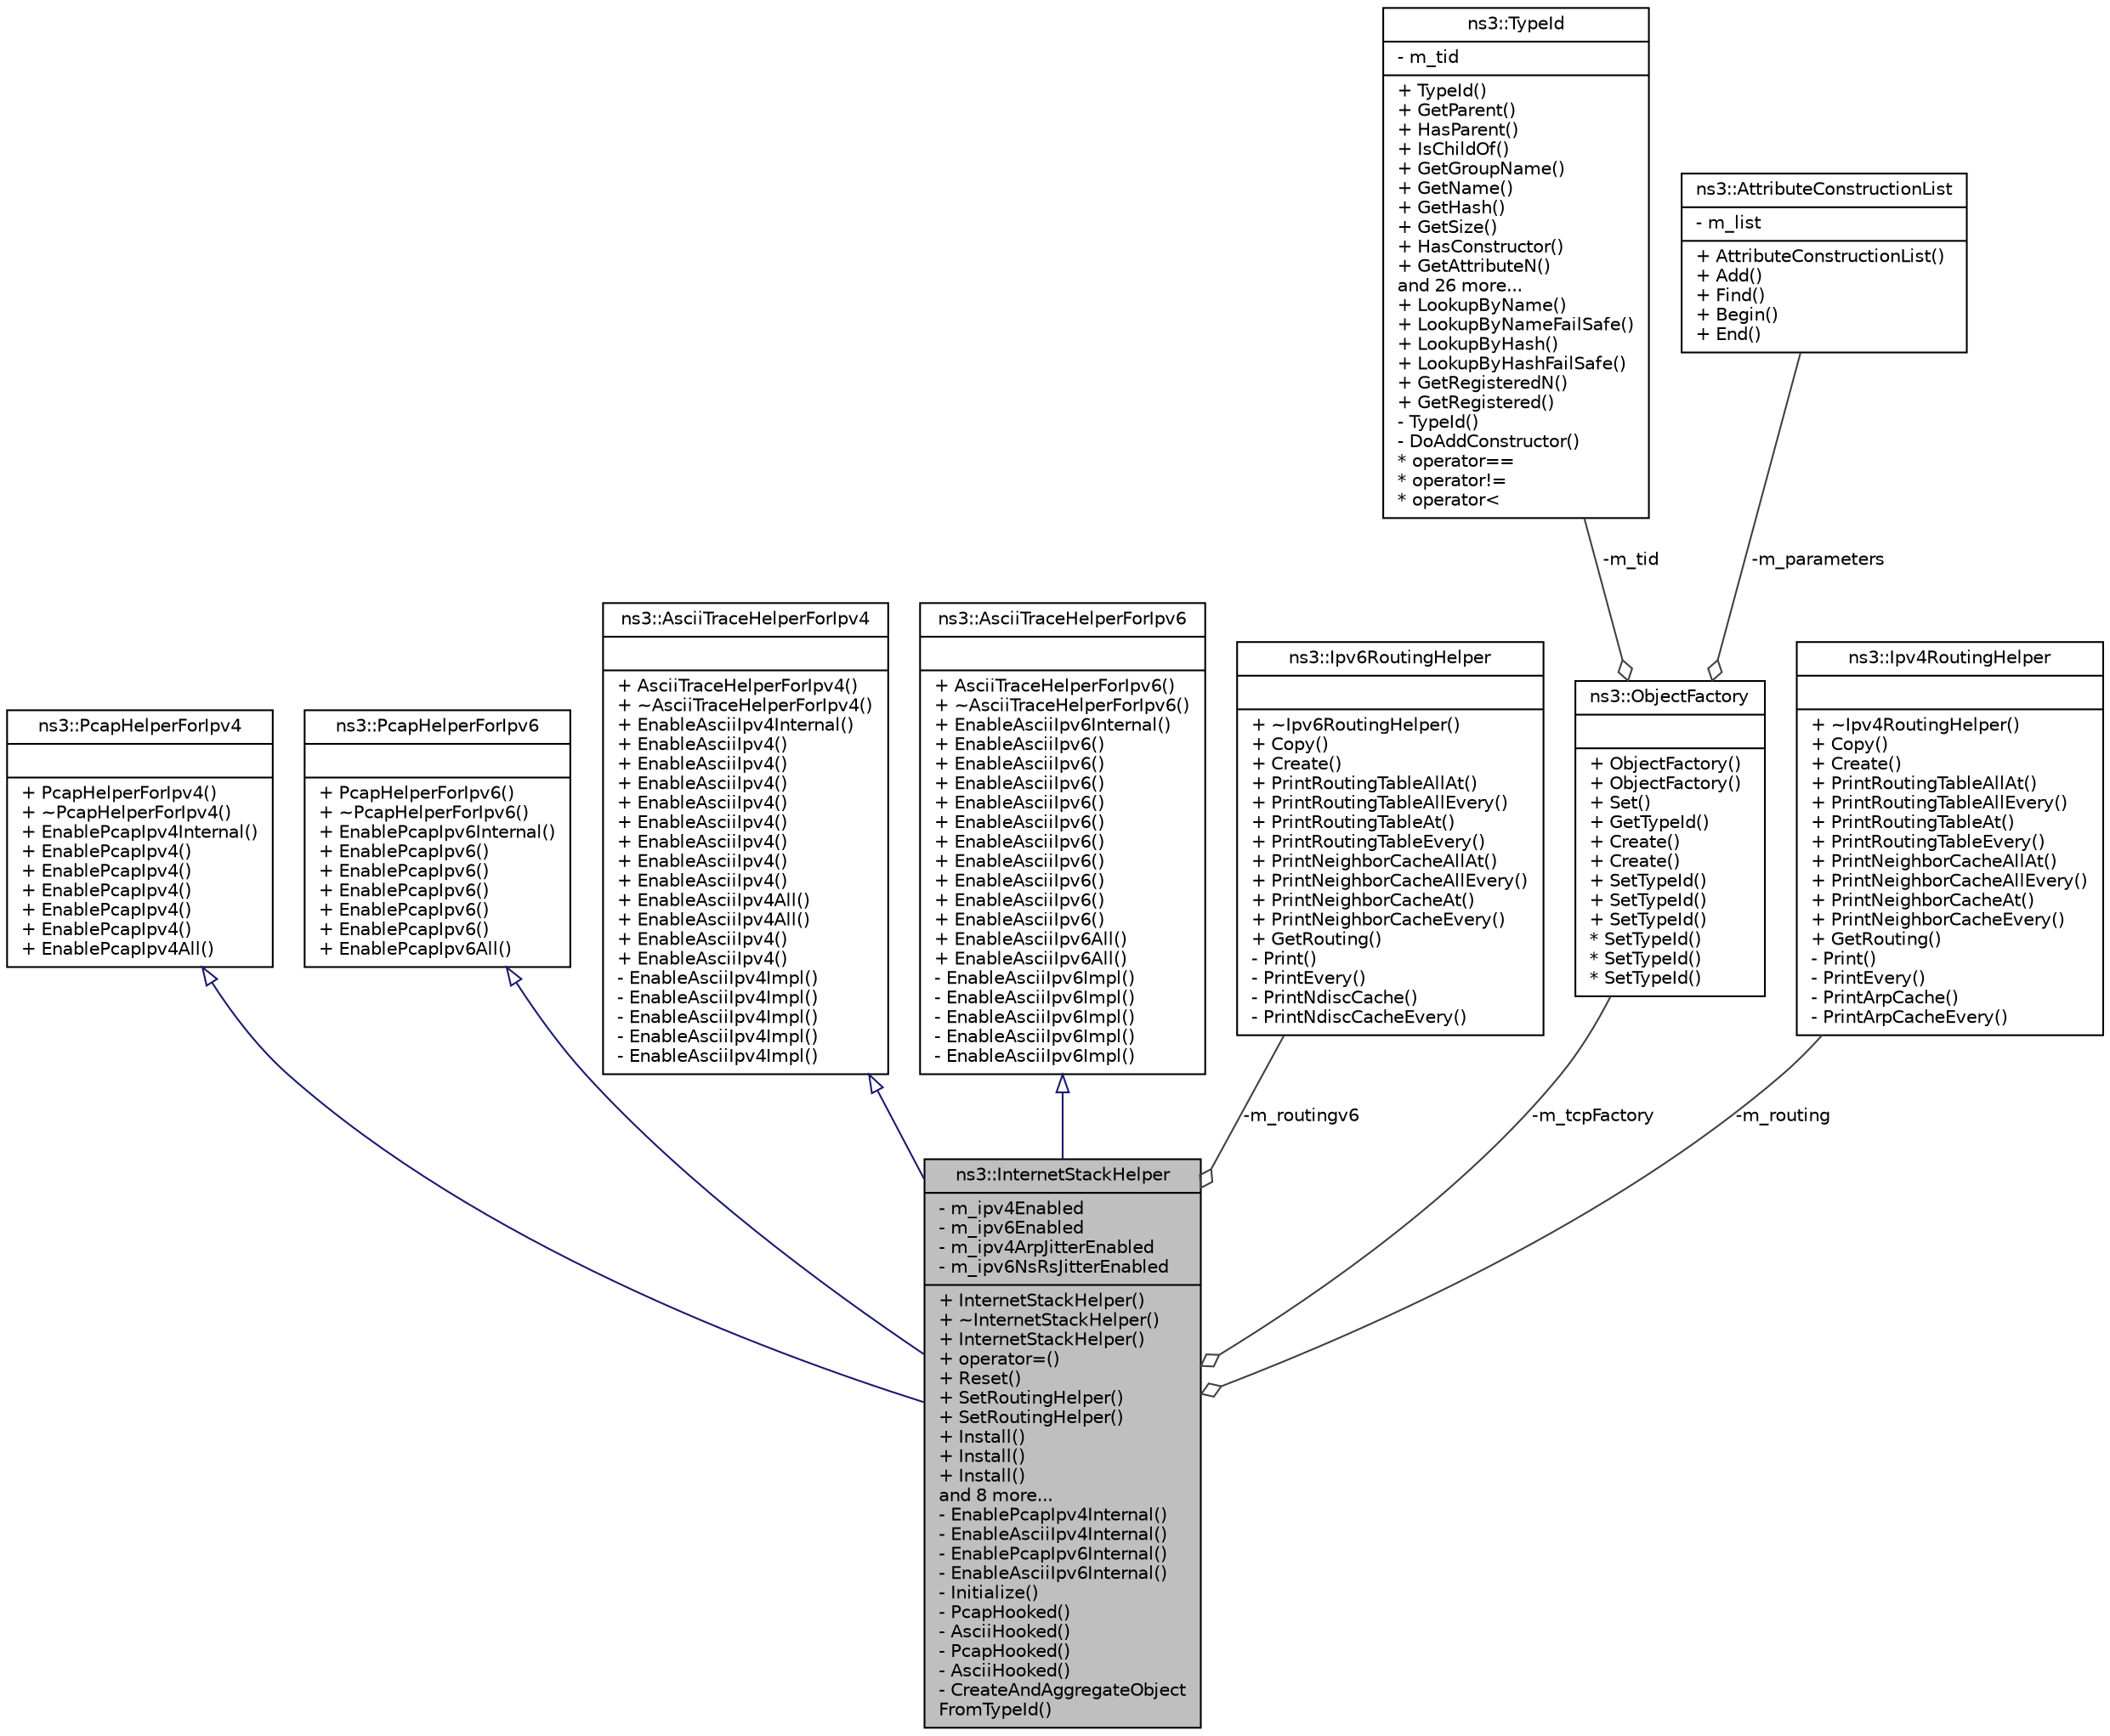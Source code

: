 digraph "ns3::InternetStackHelper"
{
  edge [fontname="Helvetica",fontsize="10",labelfontname="Helvetica",labelfontsize="10"];
  node [fontname="Helvetica",fontsize="10",shape=record];
  Node1 [label="{ns3::InternetStackHelper\n|- m_ipv4Enabled\l- m_ipv6Enabled\l- m_ipv4ArpJitterEnabled\l- m_ipv6NsRsJitterEnabled\l|+ InternetStackHelper()\l+ ~InternetStackHelper()\l+ InternetStackHelper()\l+ operator=()\l+ Reset()\l+ SetRoutingHelper()\l+ SetRoutingHelper()\l+ Install()\l+ Install()\l+ Install()\land 8 more...\l- EnablePcapIpv4Internal()\l- EnableAsciiIpv4Internal()\l- EnablePcapIpv6Internal()\l- EnableAsciiIpv6Internal()\l- Initialize()\l- PcapHooked()\l- AsciiHooked()\l- PcapHooked()\l- AsciiHooked()\l- CreateAndAggregateObject\lFromTypeId()\l}",height=0.2,width=0.4,color="black", fillcolor="grey75", style="filled", fontcolor="black"];
  Node2 -> Node1 [dir="back",color="midnightblue",fontsize="10",style="solid",arrowtail="onormal"];
  Node2 [label="{ns3::PcapHelperForIpv4\n||+ PcapHelperForIpv4()\l+ ~PcapHelperForIpv4()\l+ EnablePcapIpv4Internal()\l+ EnablePcapIpv4()\l+ EnablePcapIpv4()\l+ EnablePcapIpv4()\l+ EnablePcapIpv4()\l+ EnablePcapIpv4()\l+ EnablePcapIpv4All()\l}",height=0.2,width=0.4,color="black", fillcolor="white", style="filled",URL="$d0/da6/classns3_1_1PcapHelperForIpv4.html",tooltip="Base class providing common user-level pcap operations for helpers representing IPv4 protocols ..."];
  Node3 -> Node1 [dir="back",color="midnightblue",fontsize="10",style="solid",arrowtail="onormal"];
  Node3 [label="{ns3::PcapHelperForIpv6\n||+ PcapHelperForIpv6()\l+ ~PcapHelperForIpv6()\l+ EnablePcapIpv6Internal()\l+ EnablePcapIpv6()\l+ EnablePcapIpv6()\l+ EnablePcapIpv6()\l+ EnablePcapIpv6()\l+ EnablePcapIpv6()\l+ EnablePcapIpv6All()\l}",height=0.2,width=0.4,color="black", fillcolor="white", style="filled",URL="$d6/dc6/classns3_1_1PcapHelperForIpv6.html",tooltip="Base class providing common user-level pcap operations for helpers representing IPv6 protocols ..."];
  Node4 -> Node1 [dir="back",color="midnightblue",fontsize="10",style="solid",arrowtail="onormal"];
  Node4 [label="{ns3::AsciiTraceHelperForIpv4\n||+ AsciiTraceHelperForIpv4()\l+ ~AsciiTraceHelperForIpv4()\l+ EnableAsciiIpv4Internal()\l+ EnableAsciiIpv4()\l+ EnableAsciiIpv4()\l+ EnableAsciiIpv4()\l+ EnableAsciiIpv4()\l+ EnableAsciiIpv4()\l+ EnableAsciiIpv4()\l+ EnableAsciiIpv4()\l+ EnableAsciiIpv4()\l+ EnableAsciiIpv4All()\l+ EnableAsciiIpv4All()\l+ EnableAsciiIpv4()\l+ EnableAsciiIpv4()\l- EnableAsciiIpv4Impl()\l- EnableAsciiIpv4Impl()\l- EnableAsciiIpv4Impl()\l- EnableAsciiIpv4Impl()\l- EnableAsciiIpv4Impl()\l}",height=0.2,width=0.4,color="black", fillcolor="white", style="filled",URL="$da/d24/classns3_1_1AsciiTraceHelperForIpv4.html",tooltip="Base class providing common user-level ascii trace operations for helpers representing IPv4 protocols..."];
  Node5 -> Node1 [dir="back",color="midnightblue",fontsize="10",style="solid",arrowtail="onormal"];
  Node5 [label="{ns3::AsciiTraceHelperForIpv6\n||+ AsciiTraceHelperForIpv6()\l+ ~AsciiTraceHelperForIpv6()\l+ EnableAsciiIpv6Internal()\l+ EnableAsciiIpv6()\l+ EnableAsciiIpv6()\l+ EnableAsciiIpv6()\l+ EnableAsciiIpv6()\l+ EnableAsciiIpv6()\l+ EnableAsciiIpv6()\l+ EnableAsciiIpv6()\l+ EnableAsciiIpv6()\l+ EnableAsciiIpv6()\l+ EnableAsciiIpv6()\l+ EnableAsciiIpv6All()\l+ EnableAsciiIpv6All()\l- EnableAsciiIpv6Impl()\l- EnableAsciiIpv6Impl()\l- EnableAsciiIpv6Impl()\l- EnableAsciiIpv6Impl()\l- EnableAsciiIpv6Impl()\l}",height=0.2,width=0.4,color="black", fillcolor="white", style="filled",URL="$df/dc1/classns3_1_1AsciiTraceHelperForIpv6.html",tooltip="Base class providing common user-level ascii trace operations for helpers representing IPv6 protocols..."];
  Node6 -> Node1 [color="grey25",fontsize="10",style="solid",label=" -m_routingv6" ,arrowhead="odiamond"];
  Node6 [label="{ns3::Ipv6RoutingHelper\n||+ ~Ipv6RoutingHelper()\l+ Copy()\l+ Create()\l+ PrintRoutingTableAllAt()\l+ PrintRoutingTableAllEvery()\l+ PrintRoutingTableAt()\l+ PrintRoutingTableEvery()\l+ PrintNeighborCacheAllAt()\l+ PrintNeighborCacheAllEvery()\l+ PrintNeighborCacheAt()\l+ PrintNeighborCacheEvery()\l+ GetRouting()\l- Print()\l- PrintEvery()\l- PrintNdiscCache()\l- PrintNdiscCacheEvery()\l}",height=0.2,width=0.4,color="black", fillcolor="white", style="filled",URL="$d1/d7a/classns3_1_1Ipv6RoutingHelper.html",tooltip="A factory to create ns3::Ipv6RoutingProtocol objects. "];
  Node7 -> Node1 [color="grey25",fontsize="10",style="solid",label=" -m_tcpFactory" ,arrowhead="odiamond"];
  Node7 [label="{ns3::ObjectFactory\n||+ ObjectFactory()\l+ ObjectFactory()\l+ Set()\l+ GetTypeId()\l+ Create()\l+ Create()\l+ SetTypeId()\l+ SetTypeId()\l+ SetTypeId()\l* SetTypeId()\l* SetTypeId()\l* SetTypeId()\l}",height=0.2,width=0.4,color="black", fillcolor="white", style="filled",URL="$d5/d0d/classns3_1_1ObjectFactory.html",tooltip="Instantiate subclasses of ns3::Object. "];
  Node8 -> Node7 [color="grey25",fontsize="10",style="solid",label=" -m_tid" ,arrowhead="odiamond"];
  Node8 [label="{ns3::TypeId\n|- m_tid\l|+ TypeId()\l+ GetParent()\l+ HasParent()\l+ IsChildOf()\l+ GetGroupName()\l+ GetName()\l+ GetHash()\l+ GetSize()\l+ HasConstructor()\l+ GetAttributeN()\land 26 more...\l+ LookupByName()\l+ LookupByNameFailSafe()\l+ LookupByHash()\l+ LookupByHashFailSafe()\l+ GetRegisteredN()\l+ GetRegistered()\l- TypeId()\l- DoAddConstructor()\l* operator==\l* operator!=\l* operator\<\l}",height=0.2,width=0.4,color="black", fillcolor="white", style="filled",URL="$d6/d11/classns3_1_1TypeId.html",tooltip="a unique identifier for an interface. "];
  Node9 -> Node7 [color="grey25",fontsize="10",style="solid",label=" -m_parameters" ,arrowhead="odiamond"];
  Node9 [label="{ns3::AttributeConstructionList\n|- m_list\l|+ AttributeConstructionList()\l+ Add()\l+ Find()\l+ Begin()\l+ End()\l}",height=0.2,width=0.4,color="black", fillcolor="white", style="filled",URL="$d3/df3/classns3_1_1AttributeConstructionList.html"];
  Node10 -> Node1 [color="grey25",fontsize="10",style="solid",label=" -m_routing" ,arrowhead="odiamond"];
  Node10 [label="{ns3::Ipv4RoutingHelper\n||+ ~Ipv4RoutingHelper()\l+ Copy()\l+ Create()\l+ PrintRoutingTableAllAt()\l+ PrintRoutingTableAllEvery()\l+ PrintRoutingTableAt()\l+ PrintRoutingTableEvery()\l+ PrintNeighborCacheAllAt()\l+ PrintNeighborCacheAllEvery()\l+ PrintNeighborCacheAt()\l+ PrintNeighborCacheEvery()\l+ GetRouting()\l- Print()\l- PrintEvery()\l- PrintArpCache()\l- PrintArpCacheEvery()\l}",height=0.2,width=0.4,color="black", fillcolor="white", style="filled",URL="$df/d4e/classns3_1_1Ipv4RoutingHelper.html",tooltip="a factory to create ns3::Ipv4RoutingProtocol objects "];
}
